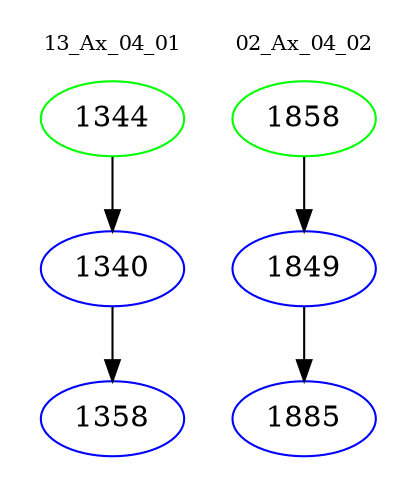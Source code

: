 digraph{
subgraph cluster_0 {
color = white
label = "13_Ax_04_01";
fontsize=10;
T0_1344 [label="1344", color="green"]
T0_1344 -> T0_1340 [color="black"]
T0_1340 [label="1340", color="blue"]
T0_1340 -> T0_1358 [color="black"]
T0_1358 [label="1358", color="blue"]
}
subgraph cluster_1 {
color = white
label = "02_Ax_04_02";
fontsize=10;
T1_1858 [label="1858", color="green"]
T1_1858 -> T1_1849 [color="black"]
T1_1849 [label="1849", color="blue"]
T1_1849 -> T1_1885 [color="black"]
T1_1885 [label="1885", color="blue"]
}
}
